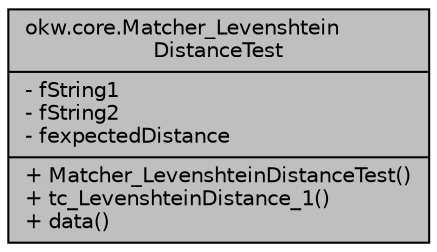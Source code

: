 digraph "okw.core.Matcher_LevenshteinDistanceTest"
{
 // INTERACTIVE_SVG=YES
 // LATEX_PDF_SIZE
  edge [fontname="Helvetica",fontsize="10",labelfontname="Helvetica",labelfontsize="10"];
  node [fontname="Helvetica",fontsize="10",shape=record];
  Node1 [label="{okw.core.Matcher_Levenshtein\lDistanceTest\n|- fString1\l- fString2\l- fexpectedDistance\l|+ Matcher_LevenshteinDistanceTest()\l+ tc_LevenshteinDistance_1()\l+ data()\l}",height=0.2,width=0.4,color="black", fillcolor="grey75", style="filled", fontcolor="black",tooltip=" "];
}
